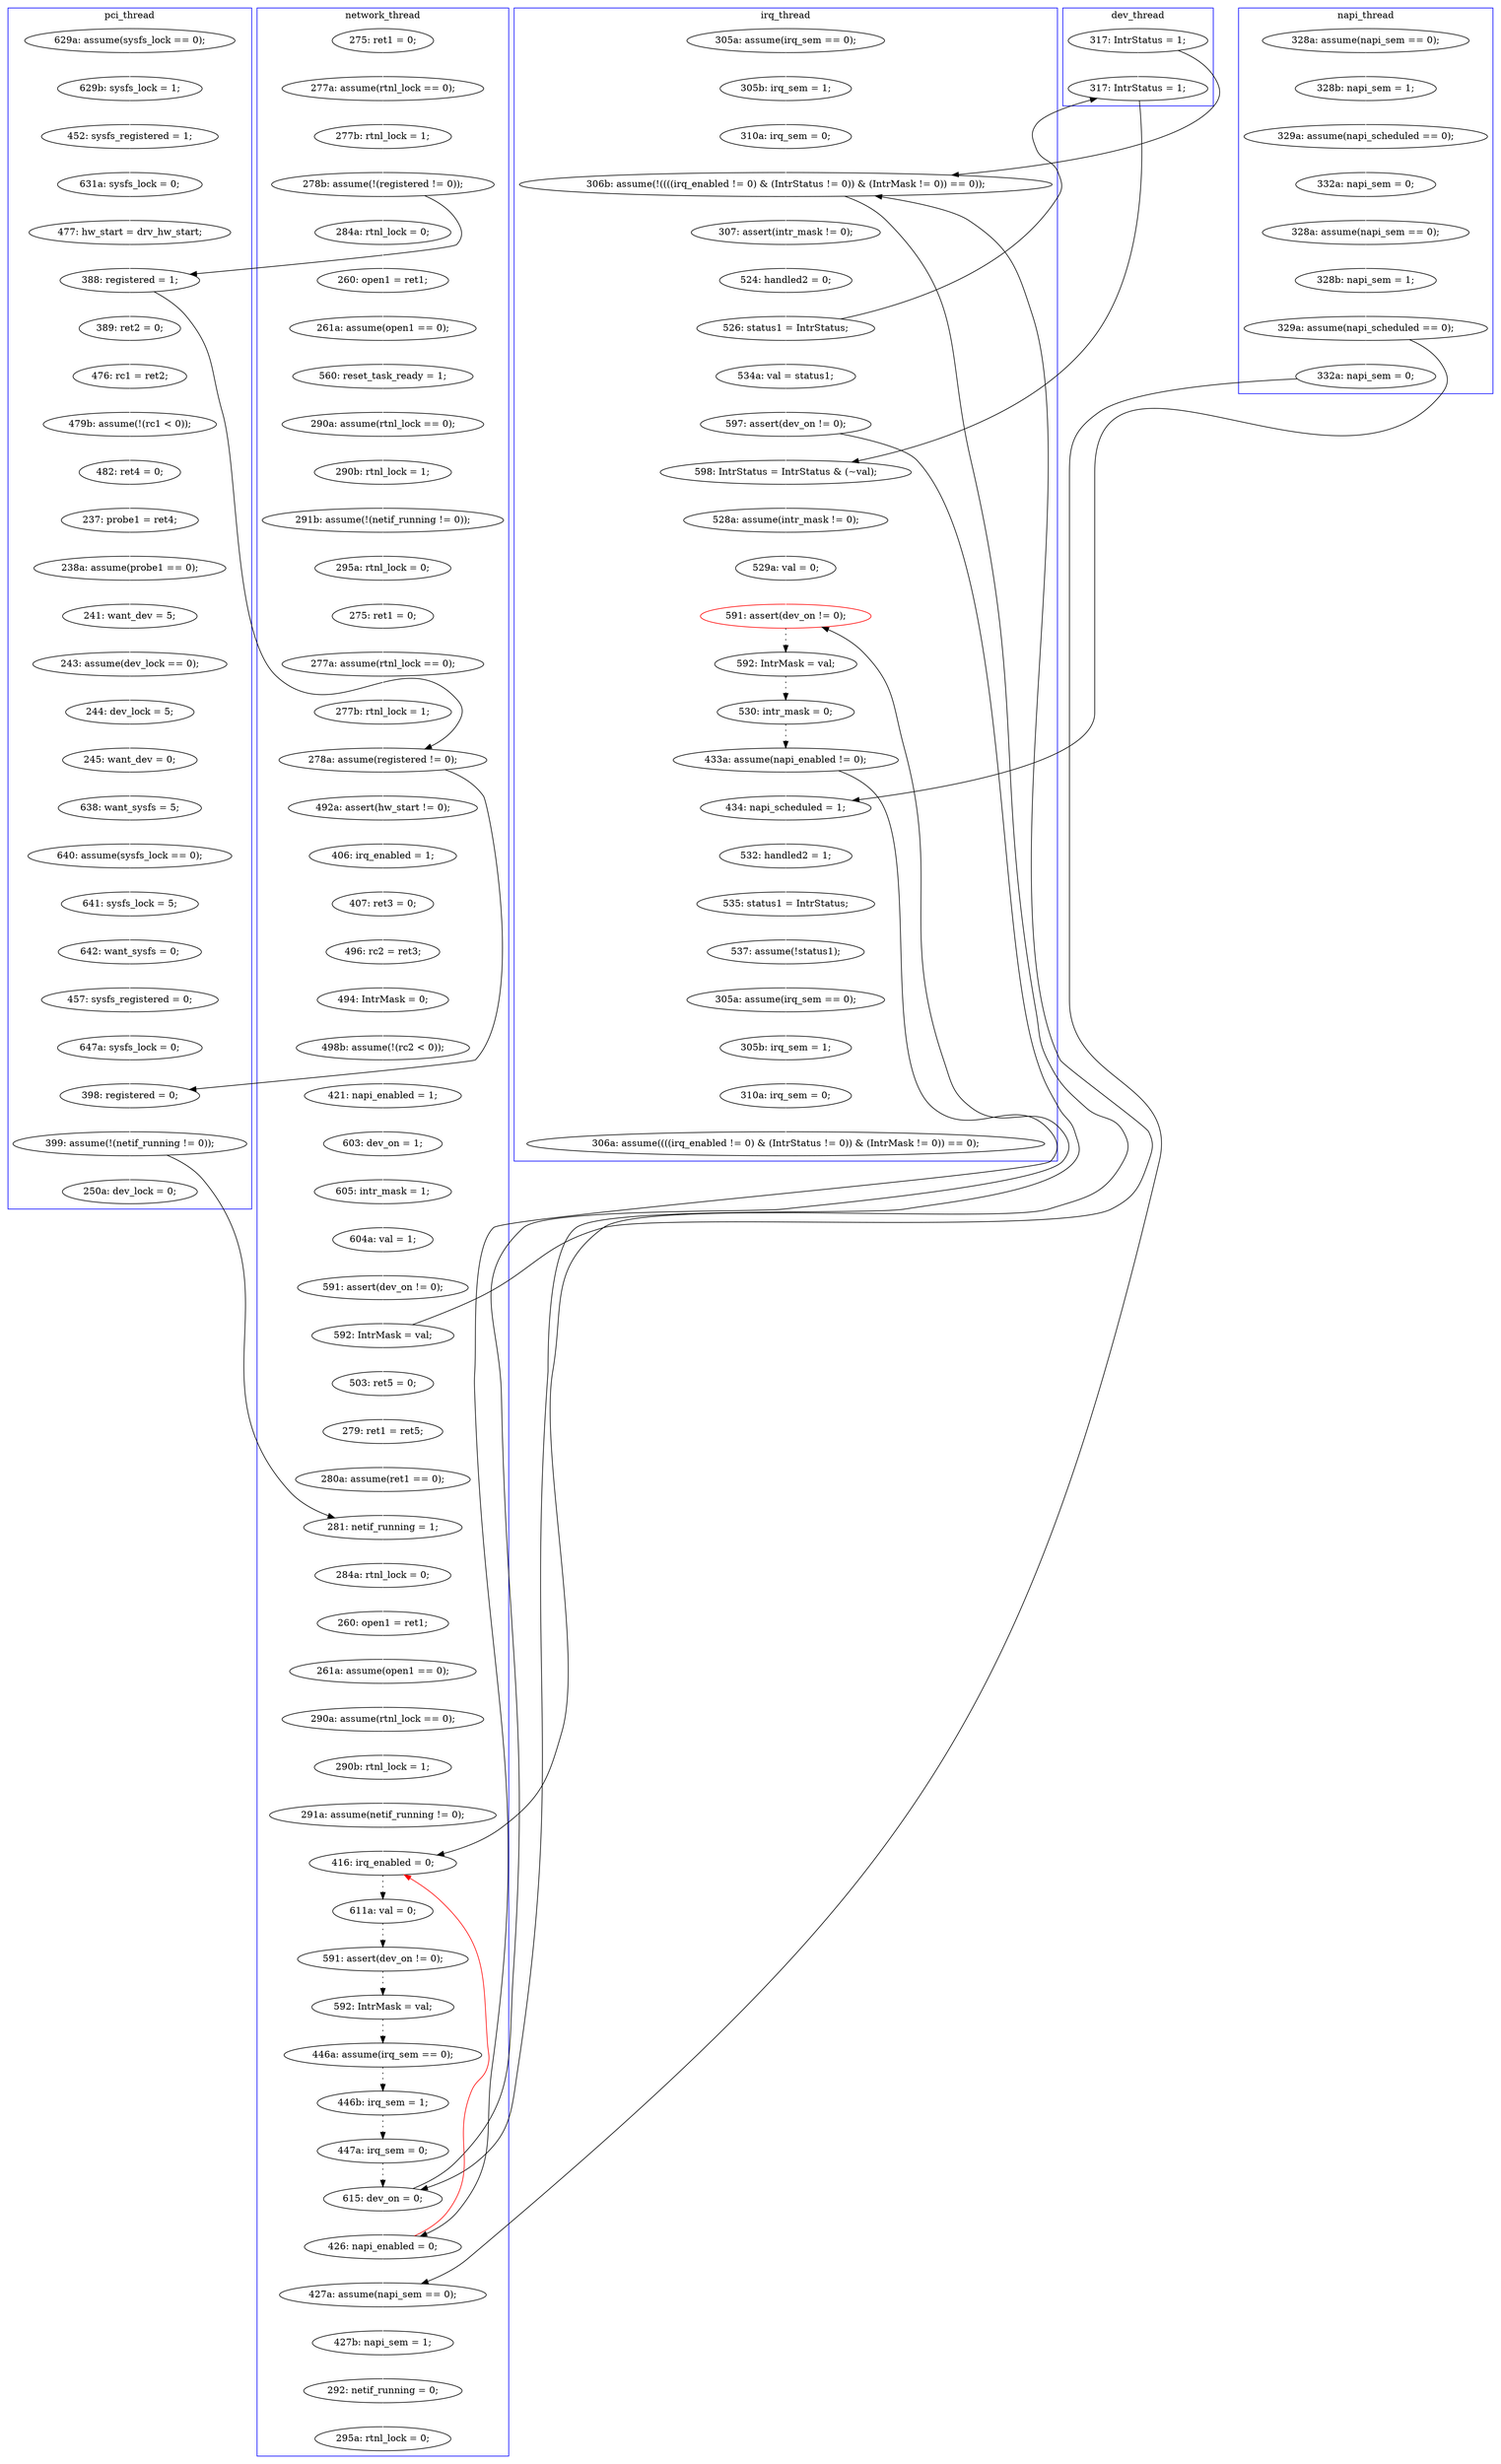 digraph Counterexample {
	194 -> 199 [color = white, style = solid]
	103 -> 144 [color = white, style = solid]
	99 -> 100 [color = white, style = solid]
	196 -> 199 [color = black, style = solid, constraint = false]
	228 -> 232 [color = black, style = dotted]
	249 -> 253 [color = black, style = dotted]
	262 -> 263 [color = black, style = solid, constraint = false]
	191 -> 194 [color = white, style = solid]
	168 -> 180 [color = black, style = solid, constraint = false]
	242 -> 244 [color = black, style = dotted]
	167 -> 168 [color = white, style = solid]
	155 -> 159 [color = white, style = solid]
	263 -> 264 [color = white, style = solid]
	133 -> 134 [color = white, style = solid]
	180 -> 183 [color = black, style = solid, constraint = false]
	57 -> 63 [color = white, style = solid]
	95 -> 96 [color = white, style = solid]
	187 -> 246 [color = white, style = solid]
	70 -> 140 [color = white, style = solid]
	30 -> 31 [color = white, style = solid]
	120 -> 121 [color = white, style = solid]
	50 -> 53 [color = white, style = solid]
	176 -> 191 [color = white, style = solid]
	91 -> 94 [color = white, style = solid]
	124 -> 126 [color = white, style = solid]
	220 -> 221 [color = white, style = solid]
	66 -> 77 [color = white, style = solid]
	234 -> 235 [color = black, style = dotted]
	85 -> 91 [color = white, style = solid]
	148 -> 149 [color = white, style = solid]
	274 -> 275 [color = white, style = solid]
	170 -> 182 [color = white, style = solid]
	152 -> 160 [color = white, style = solid]
	182 -> 244 [color = black, style = solid, constraint = false]
	53 -> 57 [color = white, style = solid]
	221 -> 223 [color = white, style = solid]
	257 -> 268 [color = white, style = solid]
	254 -> 256 [color = white, style = solid]
	168 -> 170 [color = white, style = solid]
	100 -> 101 [color = white, style = solid]
	110 -> 195 [color = black, style = solid, constraint = false]
	256 -> 257 [color = white, style = solid]
	84 -> 110 [color = black, style = solid, constraint = false]
	177 -> 178 [color = white, style = solid]
	186 -> 187 [color = white, style = solid]
	253 -> 261 [color = black, style = solid, constraint = false]
	89 -> 110 [color = white, style = solid]
	94 -> 95 [color = white, style = solid]
	269 -> 273 [color = white, style = solid]
	110 -> 115 [color = white, style = solid]
	244 -> 246 [color = black, style = solid, constraint = false]
	107 -> 108 [color = white, style = solid]
	101 -> 102 [color = white, style = solid]
	122 -> 124 [color = white, style = solid]
	149 -> 150 [color = white, style = solid]
	160 -> 167 [color = white, style = solid]
	239 -> 240 [color = black, style = dotted]
	276 -> 279 [color = white, style = solid]
	64 -> 66 [color = white, style = solid]
	173 -> 177 [color = white, style = solid]
	235 -> 239 [color = black, style = dotted]
	240 -> 242 [color = black, style = dotted]
	140 -> 152 [color = white, style = solid]
	151 -> 176 [color = white, style = solid]
	204 -> 220 [color = white, style = solid]
	87 -> 88 [color = white, style = solid]
	264 -> 269 [color = white, style = solid]
	159 -> 195 [color = white, style = solid]
	32 -> 34 [color = white, style = solid]
	46 -> 84 [color = white, style = solid]
	246 -> 247 [color = black, style = dotted]
	150 -> 155 [color = white, style = solid]
	232 -> 234 [color = black, style = dotted]
	96 -> 99 [color = white, style = solid]
	38 -> 39 [color = white, style = solid]
	134 -> 135 [color = white, style = solid]
	63 -> 64 [color = white, style = solid]
	196 -> 209 [color = white, style = solid]
	129 -> 133 [color = white, style = solid]
	144 -> 148 [color = white, style = solid]
	200 -> 201 [color = white, style = solid]
	201 -> 204 [color = white, style = solid]
	34 -> 49 [color = white, style = solid]
	247 -> 249 [color = black, style = dotted]
	181 -> 254 [color = black, style = solid, constraint = false]
	195 -> 196 [color = white, style = solid]
	244 -> 261 [color = white, style = solid]
	34 -> 84 [color = black, style = solid, constraint = false]
	261 -> 228 [color = red, style = solid, constraint = false]
	178 -> 181 [color = white, style = solid]
	145 -> 151 [color = white, style = solid]
	77 -> 87 [color = white, style = solid]
	151 -> 152 [color = black, style = solid, constraint = false]
	199 -> 200 [color = white, style = solid]
	183 -> 186 [color = white, style = solid]
	223 -> 228 [color = white, style = solid]
	31 -> 32 [color = white, style = solid]
	268 -> 274 [color = white, style = solid]
	253 -> 254 [color = white, style = solid]
	84 -> 85 [color = white, style = solid]
	275 -> 276 [color = white, style = solid]
	39 -> 42 [color = white, style = solid]
	42 -> 44 [color = white, style = solid]
	261 -> 263 [color = white, style = solid]
	108 -> 136 [color = white, style = solid]
	182 -> 183 [color = white, style = solid]
	136 -> 173 [color = white, style = solid]
	88 -> 89 [color = white, style = solid]
	115 -> 120 [color = white, style = solid]
	102 -> 103 [color = white, style = solid]
	44 -> 46 [color = white, style = solid]
	146 -> 180 [color = white, style = solid]
	135 -> 145 [color = white, style = solid]
	121 -> 122 [color = white, style = solid]
	152 -> 228 [color = black, style = solid, constraint = false]
	146 -> 152 [color = black, style = solid, constraint = false]
	69 -> 70 [color = white, style = solid]
	181 -> 262 [color = white, style = solid]
	49 -> 50 [color = white, style = solid]
	126 -> 129 [color = white, style = solid]
	subgraph cluster7 {
		label = dev_thread
		color = blue
		180  [label = "317: IntrStatus = 1;"]
		146  [label = "317: IntrStatus = 1;"]
	}
	subgraph cluster3 {
		label = irq_thread
		color = blue
		168  [label = "526: status1 = IntrStatus;"]
		152  [label = "306b: assume(!((((irq_enabled != 0) & (IntrStatus != 0)) & (IntrMask != 0)) == 0));"]
		257  [label = "535: status1 = IntrStatus;"]
		247  [label = "592: IntrMask = val;"]
		140  [label = "310a: irq_sem = 0;"]
		187  [label = "529a: val = 0;"]
		275  [label = "305b: irq_sem = 1;"]
		276  [label = "310a: irq_sem = 0;"]
		249  [label = "530: intr_mask = 0;"]
		183  [label = "598: IntrStatus = IntrStatus & (~val);"]
		182  [label = "597: assert(dev_on != 0);"]
		170  [label = "534a: val = status1;"]
		246  [label = "591: assert(dev_on != 0);", color = red]
		253  [label = "433a: assume(napi_enabled != 0);"]
		268  [label = "537: assume(!status1);"]
		274  [label = "305a: assume(irq_sem == 0);"]
		167  [label = "524: handled2 = 0;"]
		160  [label = "307: assert(intr_mask != 0);"]
		254  [label = "434: napi_scheduled = 1;"]
		256  [label = "532: handled2 = 1;"]
		70  [label = "305b: irq_sem = 1;"]
		186  [label = "528a: assume(intr_mask != 0);"]
		69  [label = "305a: assume(irq_sem == 0);"]
		279  [label = "306a: assume((((irq_enabled != 0) & (IntrStatus != 0)) & (IntrMask != 0)) == 0);"]
	}
	subgraph cluster4 {
		label = napi_thread
		color = blue
		173  [label = "332a: napi_sem = 0;"]
		262  [label = "332a: napi_sem = 0;"]
		136  [label = "329a: assume(napi_scheduled == 0);"]
		181  [label = "329a: assume(napi_scheduled == 0);"]
		177  [label = "328a: assume(napi_sem == 0);"]
		107  [label = "328a: assume(napi_sem == 0);"]
		178  [label = "328b: napi_sem = 1;"]
		108  [label = "328b: napi_sem = 1;"]
	}
	subgraph cluster1 {
		label = pci_thread
		color = blue
		38  [label = "629a: assume(sysfs_lock == 0);"]
		209  [label = "250a: dev_lock = 0;"]
		46  [label = "477: hw_start = drv_hw_start;"]
		84  [label = "388: registered = 1;"]
		95  [label = "482: ret4 = 0;"]
		103  [label = "245: want_dev = 0;"]
		91  [label = "476: rc1 = ret2;"]
		94  [label = "479b: assume(!(rc1 < 0));"]
		44  [label = "631a: sysfs_lock = 0;"]
		148  [label = "640: assume(sysfs_lock == 0);"]
		102  [label = "244: dev_lock = 5;"]
		99  [label = "238a: assume(probe1 == 0);"]
		39  [label = "629b: sysfs_lock = 1;"]
		155  [label = "457: sysfs_registered = 0;"]
		144  [label = "638: want_sysfs = 5;"]
		96  [label = "237: probe1 = ret4;"]
		100  [label = "241: want_dev = 5;"]
		150  [label = "642: want_sysfs = 0;"]
		159  [label = "647a: sysfs_lock = 0;"]
		85  [label = "389: ret2 = 0;"]
		101  [label = "243: assume(dev_lock == 0);"]
		195  [label = "398: registered = 0;"]
		42  [label = "452: sysfs_registered = 1;"]
		196  [label = "399: assume(!(netif_running != 0));"]
		149  [label = "641: sysfs_lock = 5;"]
	}
	subgraph cluster2 {
		label = network_thread
		color = blue
		261  [label = "426: napi_enabled = 0;"]
		64  [label = "290b: rtnl_lock = 1;"]
		121  [label = "407: ret3 = 0;"]
		199  [label = "281: netif_running = 1;"]
		31  [label = "277a: assume(rtnl_lock == 0);"]
		221  [label = "290b: rtnl_lock = 1;"]
		124  [label = "494: IntrMask = 0;"]
		194  [label = "280a: assume(ret1 == 0);"]
		135  [label = "604a: val = 1;"]
		66  [label = "291b: assume(!(netif_running != 0));"]
		176  [label = "503: ret5 = 0;"]
		151  [label = "592: IntrMask = val;"]
		115  [label = "492a: assert(hw_start != 0);"]
		49  [label = "284a: rtnl_lock = 0;"]
		77  [label = "295a: rtnl_lock = 0;"]
		122  [label = "496: rc2 = ret3;"]
		120  [label = "406: irq_enabled = 1;"]
		63  [label = "290a: assume(rtnl_lock == 0);"]
		269  [label = "292: netif_running = 0;"]
		126  [label = "498b: assume(!(rc2 < 0));"]
		89  [label = "277b: rtnl_lock = 1;"]
		264  [label = "427b: napi_sem = 1;"]
		145  [label = "591: assert(dev_on != 0);"]
		232  [label = "611a: val = 0;"]
		134  [label = "605: intr_mask = 1;"]
		191  [label = "279: ret1 = ret5;"]
		242  [label = "447a: irq_sem = 0;"]
		263  [label = "427a: assume(napi_sem == 0);"]
		87  [label = "275: ret1 = 0;"]
		200  [label = "284a: rtnl_lock = 0;"]
		240  [label = "446b: irq_sem = 1;"]
		57  [label = "560: reset_task_ready = 1;"]
		223  [label = "291a: assume(netif_running != 0);"]
		32  [label = "277b: rtnl_lock = 1;"]
		273  [label = "295a: rtnl_lock = 0;"]
		220  [label = "290a: assume(rtnl_lock == 0);"]
		239  [label = "446a: assume(irq_sem == 0);"]
		235  [label = "592: IntrMask = val;"]
		88  [label = "277a: assume(rtnl_lock == 0);"]
		234  [label = "591: assert(dev_on != 0);"]
		110  [label = "278a: assume(registered != 0);"]
		228  [label = "416: irq_enabled = 0;"]
		133  [label = "603: dev_on = 1;"]
		244  [label = "615: dev_on = 0;"]
		201  [label = "260: open1 = ret1;"]
		34  [label = "278b: assume(!(registered != 0));"]
		50  [label = "260: open1 = ret1;"]
		53  [label = "261a: assume(open1 == 0);"]
		204  [label = "261a: assume(open1 == 0);"]
		30  [label = "275: ret1 = 0;"]
		129  [label = "421: napi_enabled = 1;"]
	}
}